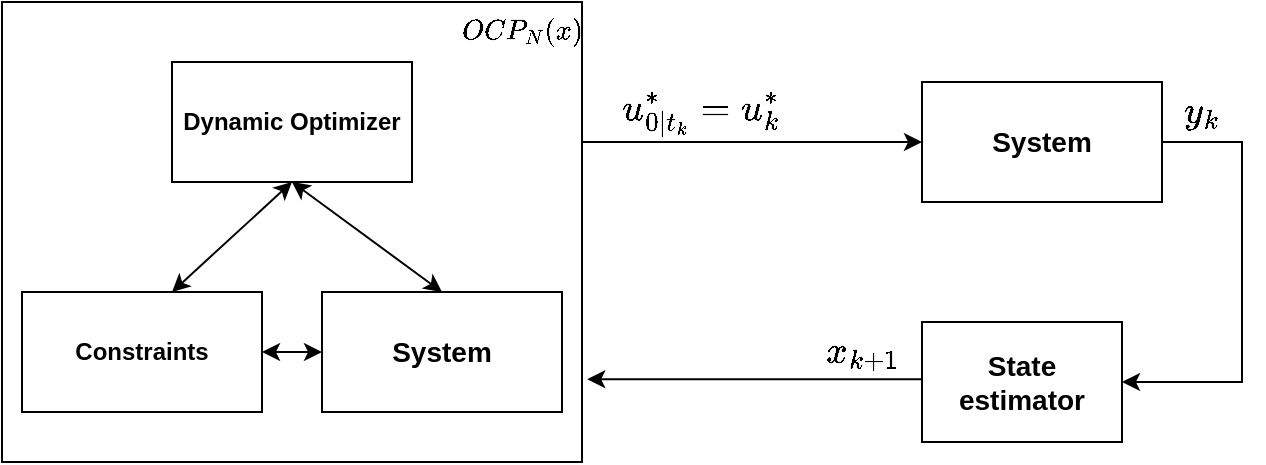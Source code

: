 <mxfile version="24.2.0" type="github">
  <diagram name="Page-1" id="F65d3FjUyygsBpoTpWU9">
    <mxGraphModel dx="1674" dy="772" grid="1" gridSize="10" guides="1" tooltips="1" connect="1" arrows="1" fold="1" page="1" pageScale="1" pageWidth="850" pageHeight="1100" math="1" shadow="0">
      <root>
        <mxCell id="0" />
        <mxCell id="1" parent="0" />
        <mxCell id="85L4wZrttoMrRqJbIdcs-1" value="" style="rounded=0;whiteSpace=wrap;html=1;" parent="1" vertex="1">
          <mxGeometry x="140" y="90" width="290" height="230" as="geometry" />
        </mxCell>
        <mxCell id="85L4wZrttoMrRqJbIdcs-2" value="&lt;b&gt;&lt;font style=&quot;font-size: 14px;&quot;&gt;System&lt;/font&gt;&lt;/b&gt;" style="rounded=0;whiteSpace=wrap;html=1;" parent="1" vertex="1">
          <mxGeometry x="600" y="130" width="120" height="60" as="geometry" />
        </mxCell>
        <mxCell id="85L4wZrttoMrRqJbIdcs-8" value="" style="endArrow=classic;html=1;rounded=0;exitX=1;exitY=0.5;exitDx=0;exitDy=0;" parent="1" source="85L4wZrttoMrRqJbIdcs-2" edge="1">
          <mxGeometry width="50" height="50" relative="1" as="geometry">
            <mxPoint x="760" y="160" as="sourcePoint" />
            <mxPoint x="700" y="280" as="targetPoint" />
            <Array as="points">
              <mxPoint x="760" y="160" />
              <mxPoint x="760" y="220" />
              <mxPoint x="760" y="280" />
            </Array>
          </mxGeometry>
        </mxCell>
        <mxCell id="85L4wZrttoMrRqJbIdcs-10" style="edgeStyle=orthogonalEdgeStyle;rounded=0;orthogonalLoop=1;jettySize=auto;html=1;exitX=0;exitY=0.5;exitDx=0;exitDy=0;entryX=1.009;entryY=0.82;entryDx=0;entryDy=0;entryPerimeter=0;" parent="1" source="85L4wZrttoMrRqJbIdcs-9" target="85L4wZrttoMrRqJbIdcs-1" edge="1">
          <mxGeometry relative="1" as="geometry">
            <mxPoint x="440" y="280" as="targetPoint" />
            <Array as="points">
              <mxPoint x="600" y="279" />
            </Array>
          </mxGeometry>
        </mxCell>
        <mxCell id="85L4wZrttoMrRqJbIdcs-9" value="&lt;font style=&quot;font-size: 14px;&quot;&gt;&lt;b&gt;State estimator&lt;/b&gt;&lt;/font&gt;" style="rounded=0;whiteSpace=wrap;html=1;" parent="1" vertex="1">
          <mxGeometry x="600" y="250" width="100" height="60" as="geometry" />
        </mxCell>
        <mxCell id="85L4wZrttoMrRqJbIdcs-12" value="&lt;font size=&quot;3&quot;&gt;&lt;b&gt;$$y_k$$&lt;/b&gt;&lt;/font&gt;" style="text;html=1;strokeColor=none;fillColor=none;align=center;verticalAlign=middle;whiteSpace=wrap;rounded=0;" parent="1" vertex="1">
          <mxGeometry x="710" y="130" width="60" height="30" as="geometry" />
        </mxCell>
        <mxCell id="85L4wZrttoMrRqJbIdcs-13" value="&lt;font size=&quot;3&quot;&gt;&lt;b&gt;$$x_{k+1}$$&lt;/b&gt;&lt;/font&gt;" style="text;html=1;strokeColor=none;fillColor=none;align=center;verticalAlign=middle;whiteSpace=wrap;rounded=0;" parent="1" vertex="1">
          <mxGeometry x="540" y="250" width="60" height="30" as="geometry" />
        </mxCell>
        <mxCell id="85L4wZrttoMrRqJbIdcs-14" value="" style="endArrow=classic;html=1;rounded=0;entryX=0;entryY=0.5;entryDx=0;entryDy=0;" parent="1" target="85L4wZrttoMrRqJbIdcs-2" edge="1">
          <mxGeometry width="50" height="50" relative="1" as="geometry">
            <mxPoint x="430" y="160" as="sourcePoint" />
            <mxPoint x="480" y="110" as="targetPoint" />
            <Array as="points" />
          </mxGeometry>
        </mxCell>
        <mxCell id="85L4wZrttoMrRqJbIdcs-15" value="&lt;span style=&quot;border-color: var(--border-color); font-size: medium;&quot;&gt;&lt;b&gt;$$u^*_{0|t_k}=u^*_{k}$$&lt;/b&gt;&lt;/span&gt;" style="text;html=1;strokeColor=none;fillColor=none;align=center;verticalAlign=middle;whiteSpace=wrap;rounded=0;" parent="1" vertex="1">
          <mxGeometry x="460" y="130" width="60" height="30" as="geometry" />
        </mxCell>
        <mxCell id="85L4wZrttoMrRqJbIdcs-17" value="&lt;font style=&quot;font-size: 14px;&quot;&gt;&lt;b&gt;System&lt;br&gt;&lt;/b&gt;&lt;/font&gt;" style="rounded=0;whiteSpace=wrap;html=1;" parent="1" vertex="1">
          <mxGeometry x="300" y="235" width="120" height="60" as="geometry" />
        </mxCell>
        <mxCell id="85L4wZrttoMrRqJbIdcs-18" value="&lt;b&gt;Constraints&lt;/b&gt;" style="rounded=0;whiteSpace=wrap;html=1;" parent="1" vertex="1">
          <mxGeometry x="150" y="235" width="120" height="60" as="geometry" />
        </mxCell>
        <mxCell id="85L4wZrttoMrRqJbIdcs-19" value="&lt;b&gt;Dynamic Optimizer&lt;/b&gt;" style="rounded=0;whiteSpace=wrap;html=1;" parent="1" vertex="1">
          <mxGeometry x="225" y="120" width="120" height="60" as="geometry" />
        </mxCell>
        <mxCell id="85L4wZrttoMrRqJbIdcs-20" value="" style="endArrow=classic;startArrow=classic;html=1;rounded=0;entryX=0.5;entryY=1;entryDx=0;entryDy=0;" parent="1" target="85L4wZrttoMrRqJbIdcs-19" edge="1">
          <mxGeometry width="50" height="50" relative="1" as="geometry">
            <mxPoint x="225" y="235" as="sourcePoint" />
            <mxPoint x="275" y="185" as="targetPoint" />
          </mxGeometry>
        </mxCell>
        <mxCell id="85L4wZrttoMrRqJbIdcs-21" value="" style="endArrow=classic;startArrow=classic;html=1;rounded=0;exitX=0.5;exitY=0;exitDx=0;exitDy=0;entryX=0.5;entryY=1;entryDx=0;entryDy=0;" parent="1" source="85L4wZrttoMrRqJbIdcs-17" target="85L4wZrttoMrRqJbIdcs-19" edge="1">
          <mxGeometry width="50" height="50" relative="1" as="geometry">
            <mxPoint x="240" y="230" as="sourcePoint" />
            <mxPoint x="280" y="180" as="targetPoint" />
          </mxGeometry>
        </mxCell>
        <mxCell id="85L4wZrttoMrRqJbIdcs-22" value="" style="endArrow=classic;startArrow=classic;html=1;rounded=0;entryX=0;entryY=0.5;entryDx=0;entryDy=0;exitX=1;exitY=0.5;exitDx=0;exitDy=0;" parent="1" source="85L4wZrttoMrRqJbIdcs-18" target="85L4wZrttoMrRqJbIdcs-17" edge="1">
          <mxGeometry width="50" height="50" relative="1" as="geometry">
            <mxPoint x="270" y="270" as="sourcePoint" />
            <mxPoint x="320" y="220" as="targetPoint" />
          </mxGeometry>
        </mxCell>
        <mxCell id="85L4wZrttoMrRqJbIdcs-23" value="&lt;b&gt;$$OCP_N(x)$$&lt;/b&gt;" style="text;html=1;strokeColor=none;fillColor=none;align=center;verticalAlign=middle;whiteSpace=wrap;rounded=0;" parent="1" vertex="1">
          <mxGeometry x="370" y="90" width="60" height="30" as="geometry" />
        </mxCell>
      </root>
    </mxGraphModel>
  </diagram>
</mxfile>

